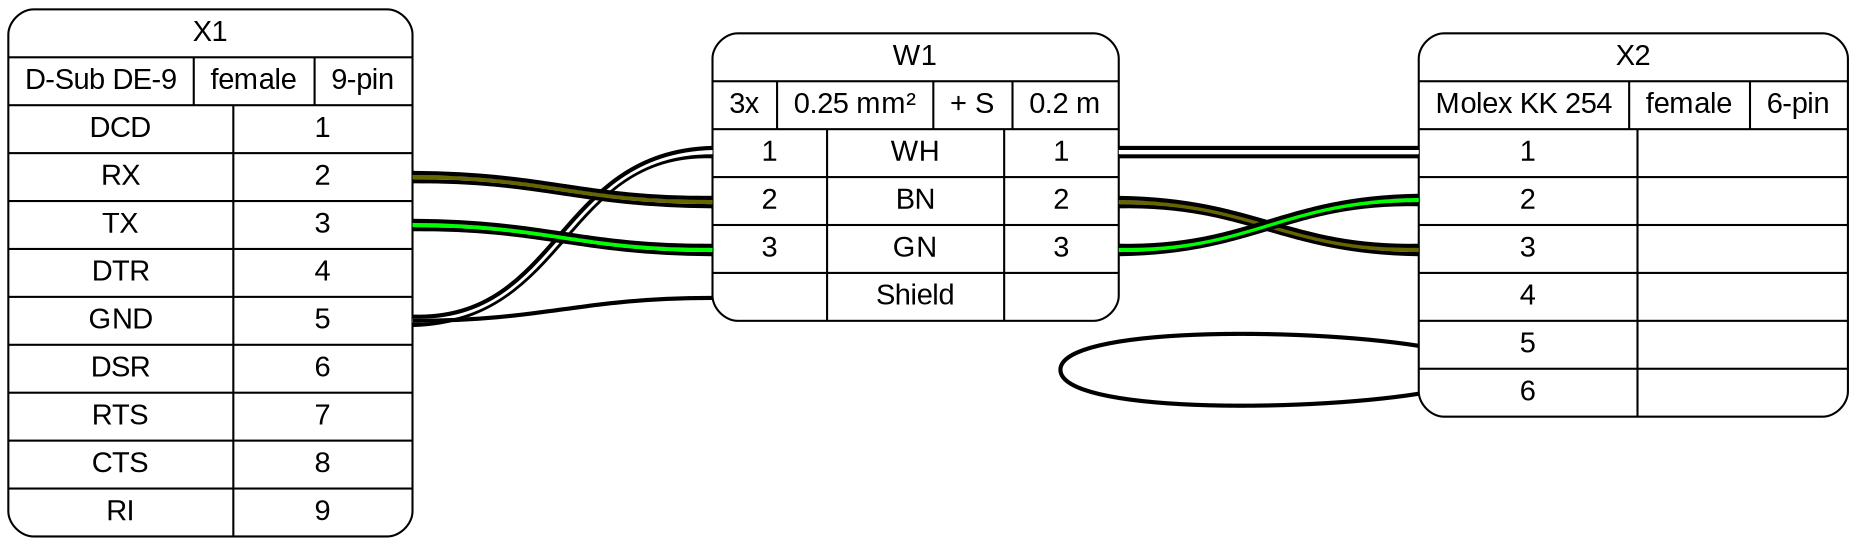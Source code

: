 // Graph generated by WireViz
// https://github.com/formatc1702/WireViz
// Daniel Rojas - 2020

digraph G {
    graph [rankdir = LR, ranksep=2, fontname = "arial"];
    edge [arrowhead=none, fontname = "arial"];
    node [shape=record, style=rounded, fontname = "arial"];


X1[label="X1 | {D-Sub DE-9|female|9-pin} | {{DCD|RX|TX|DTR|GND|DSR|RTS|CTS|RI} | {<p1>1|<p2>2|<p3>3|<p4>4|<p5>5|<p6>6|<p7>7|<p8>8|<p9>9}}}"]

X2[label="X2 | {Molex KK 254|female|6-pin} | {{<p1>1|<p2>2|<p3>3|<p4>4|<p5>5|<p6>6} | {|||||}}}"]

{edge[style=bold]
X2:p5:w -> X2:p6:w
}

W1[label="W1 | {3x|0.25 mm²| + S|0.2 m} | {{<w1i>1|<w2i>2|<w3i>3|<wsi>} | {WH|BN|GN|Shield} | {<w1o>1|<w2o>2|<w3o>3|<wso>}}}"]

{edge[style=bold]
{edge[color="#000000:#ffffff:#000000"] X1:p5 -> W1:w1i; W1:w1o -> X2:p1}
{edge[color="#000000:#666600:#000000"] X1:p2 -> W1:w2i; W1:w2o -> X2:p3}
{edge[color="#000000:#00ff00:#000000"] X1:p3 -> W1:w3i; W1:w3o -> X2:p2}
{X1:p5 -> W1:wsi; }
}


}

